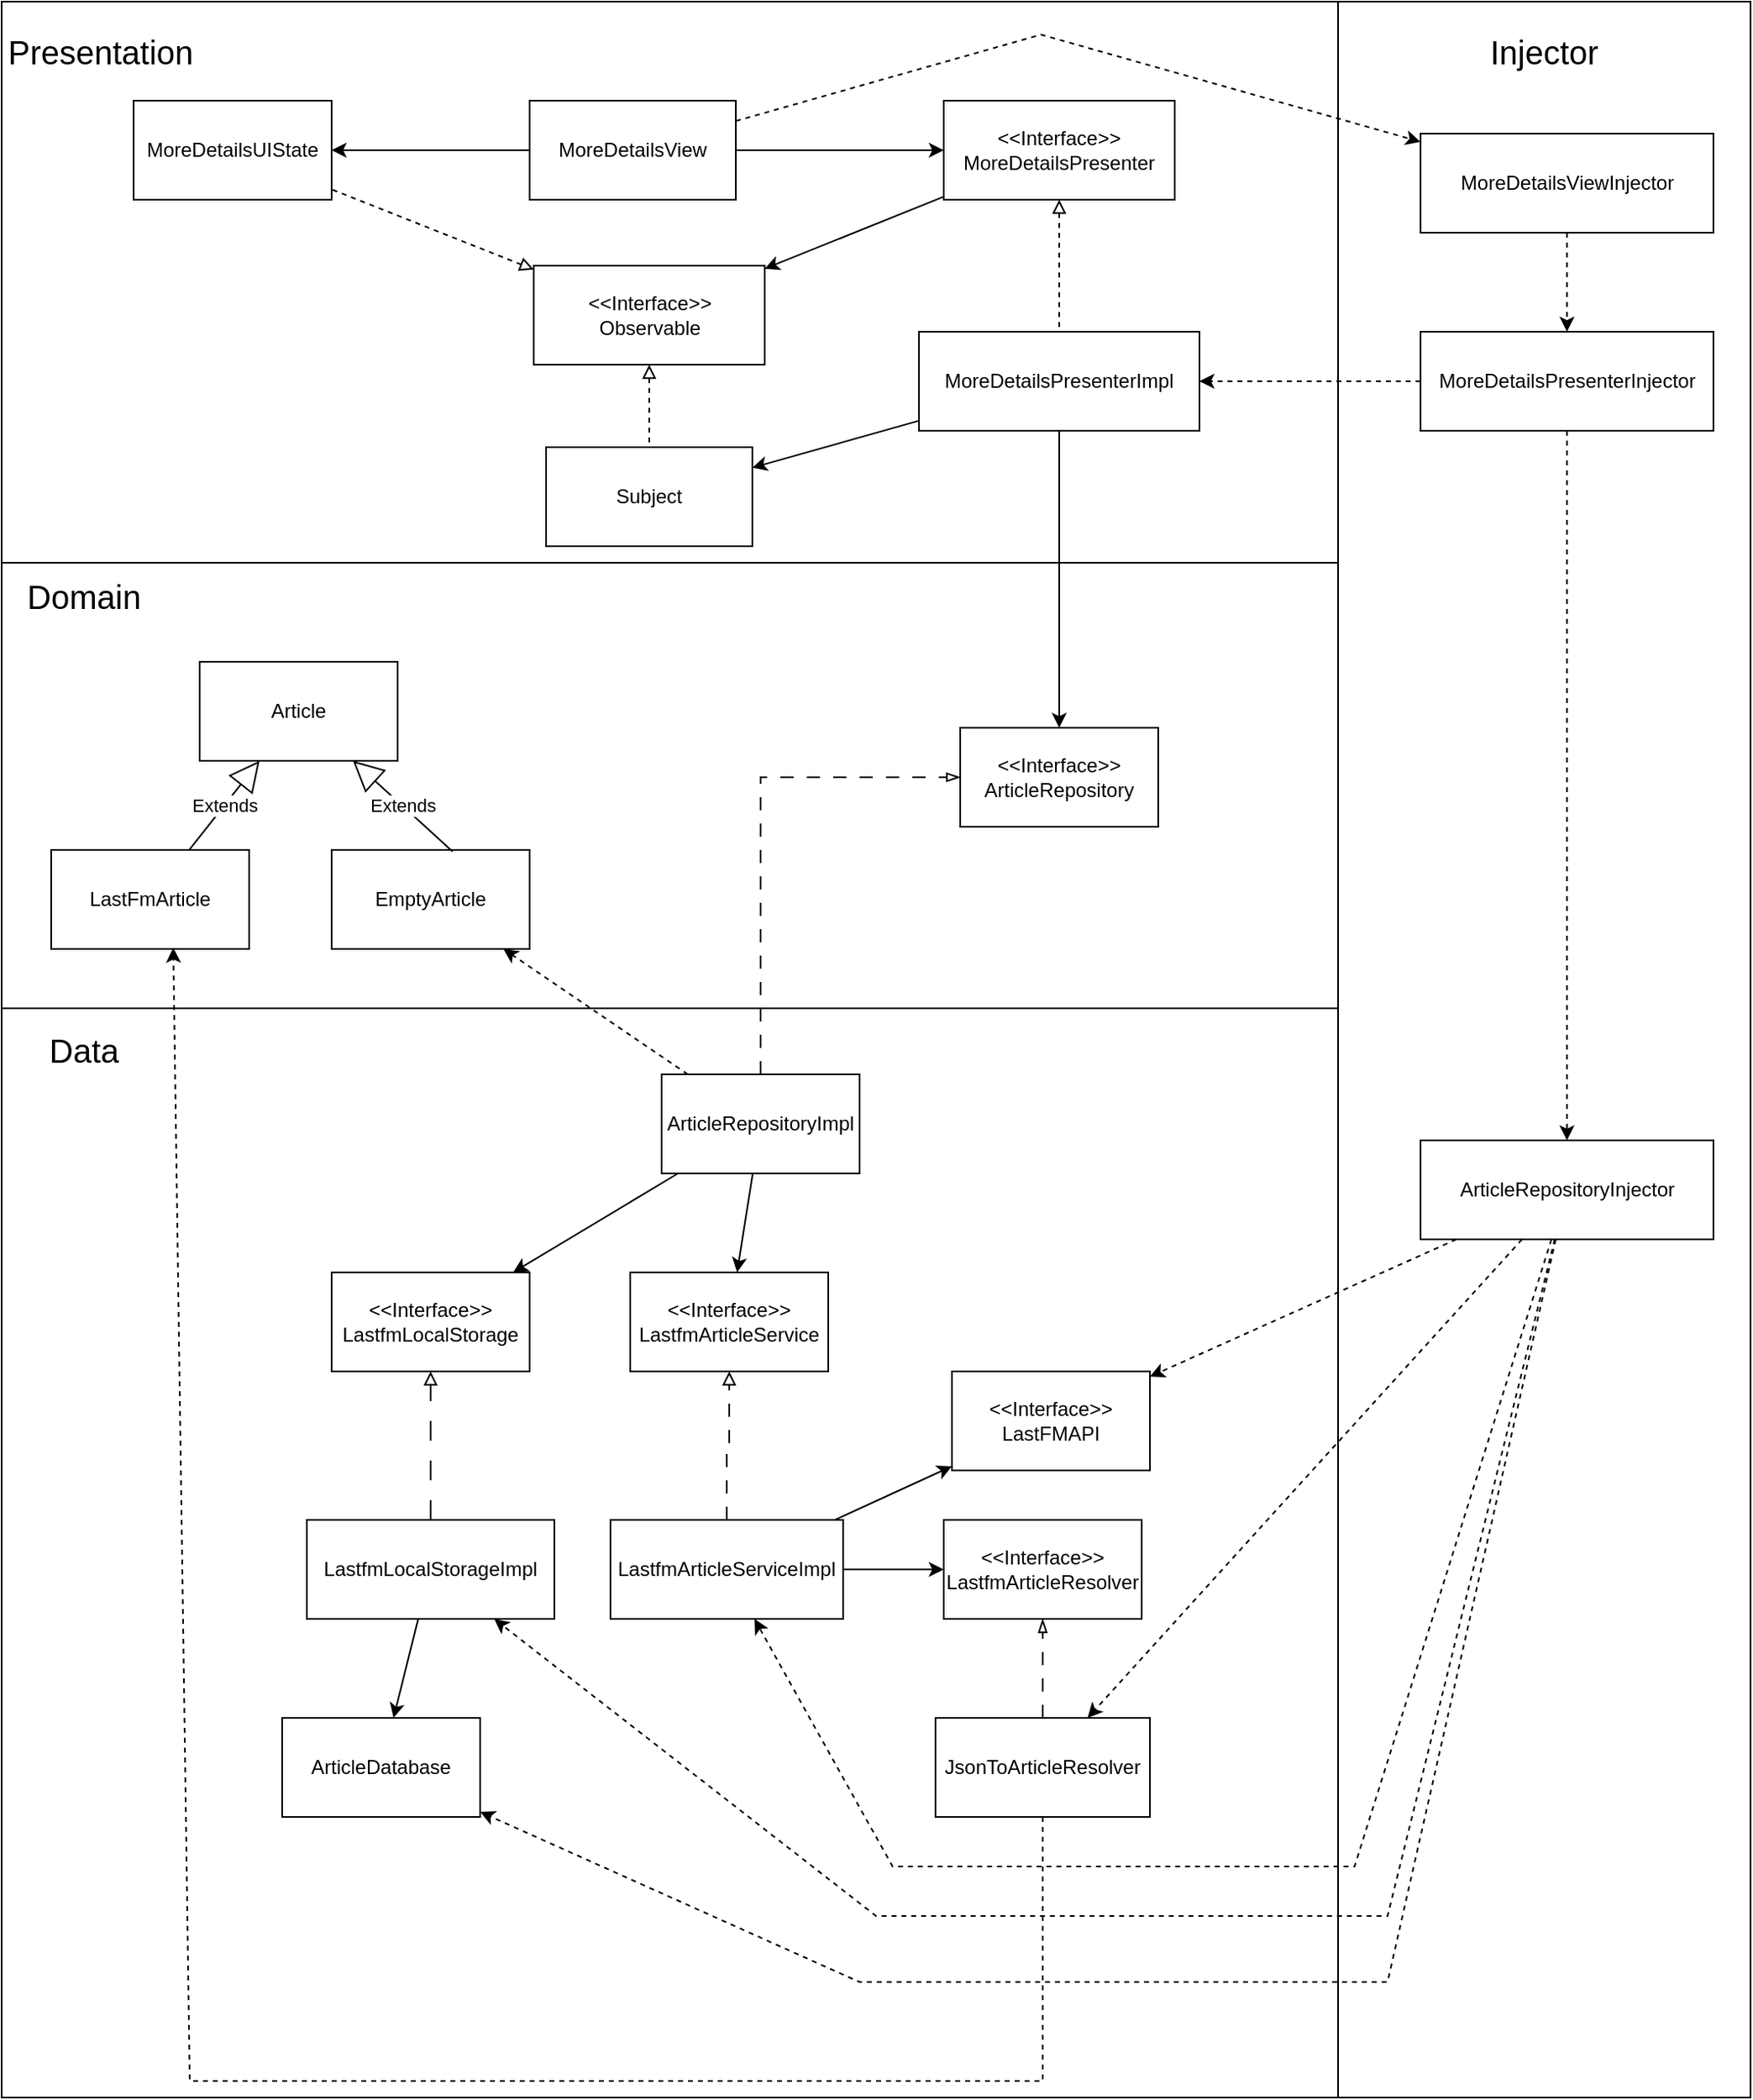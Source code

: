 <mxfile version="24.3.1" type="device">
  <diagram name="Página-1" id="BCXv40WFk7sCB6Hej2--">
    <mxGraphModel dx="3124" dy="1690" grid="1" gridSize="10" guides="1" tooltips="1" connect="1" arrows="1" fold="1" page="1" pageScale="1" pageWidth="827" pageHeight="1169" math="0" shadow="0">
      <root>
        <mxCell id="0" />
        <mxCell id="1" parent="0" />
        <mxCell id="TBtc9OhAfgtJWs3fjQMd-46" value="" style="rounded=0;whiteSpace=wrap;html=1;" vertex="1" parent="1">
          <mxGeometry x="810" y="10" width="250" height="1270" as="geometry" />
        </mxCell>
        <mxCell id="TBtc9OhAfgtJWs3fjQMd-45" value="" style="rounded=0;whiteSpace=wrap;html=1;" vertex="1" parent="1">
          <mxGeometry y="610" width="810" height="670" as="geometry" />
        </mxCell>
        <mxCell id="TBtc9OhAfgtJWs3fjQMd-44" value="" style="rounded=0;whiteSpace=wrap;html=1;" vertex="1" parent="1">
          <mxGeometry y="350" width="810" height="270" as="geometry" />
        </mxCell>
        <mxCell id="TBtc9OhAfgtJWs3fjQMd-43" value="" style="rounded=0;whiteSpace=wrap;html=1;" vertex="1" parent="1">
          <mxGeometry y="10" width="810" height="340" as="geometry" />
        </mxCell>
        <mxCell id="c734w6c-eVpLBY2QEzrI-2" value="Article" style="rounded=0;whiteSpace=wrap;html=1;" parent="1" vertex="1">
          <mxGeometry x="120" y="410" width="120" height="60" as="geometry" />
        </mxCell>
        <mxCell id="c734w6c-eVpLBY2QEzrI-26" style="edgeStyle=orthogonalEdgeStyle;rounded=0;orthogonalLoop=1;jettySize=auto;html=1;exitX=0.5;exitY=0;exitDx=0;exitDy=0;dashed=1;dashPattern=8 8;endArrow=blockThin;endFill=0;" parent="1" source="c734w6c-eVpLBY2QEzrI-3" target="c734w6c-eVpLBY2QEzrI-9" edge="1">
          <mxGeometry relative="1" as="geometry">
            <Array as="points">
              <mxPoint x="460" y="620" />
              <mxPoint x="460" y="450" />
            </Array>
          </mxGeometry>
        </mxCell>
        <mxCell id="c734w6c-eVpLBY2QEzrI-3" value="ArticleRepositoryImpl" style="rounded=0;whiteSpace=wrap;html=1;" parent="1" vertex="1">
          <mxGeometry x="400" y="660" width="120" height="60" as="geometry" />
        </mxCell>
        <mxCell id="c734w6c-eVpLBY2QEzrI-4" value="ArticleRepositoryInjector" style="rounded=0;whiteSpace=wrap;html=1;" parent="1" vertex="1">
          <mxGeometry x="860" y="700" width="177.5" height="60" as="geometry" />
        </mxCell>
        <mxCell id="c734w6c-eVpLBY2QEzrI-5" value="&lt;div&gt;&amp;lt;&amp;lt;Interface&amp;gt;&amp;gt;&lt;/div&gt;MoreDetailsPresenter" style="rounded=0;whiteSpace=wrap;html=1;" parent="1" vertex="1">
          <mxGeometry x="571" y="70" width="140" height="60" as="geometry" />
        </mxCell>
        <mxCell id="c734w6c-eVpLBY2QEzrI-6" value="MoreDetailsUIState" style="rounded=0;whiteSpace=wrap;html=1;" parent="1" vertex="1">
          <mxGeometry x="80" y="70" width="120" height="60" as="geometry" />
        </mxCell>
        <mxCell id="c734w6c-eVpLBY2QEzrI-27" style="edgeStyle=orthogonalEdgeStyle;rounded=0;orthogonalLoop=1;jettySize=auto;html=1;" parent="1" source="c734w6c-eVpLBY2QEzrI-7" edge="1" target="c734w6c-eVpLBY2QEzrI-5">
          <mxGeometry relative="1" as="geometry">
            <mxPoint x="560" y="120" as="targetPoint" />
            <Array as="points" />
          </mxGeometry>
        </mxCell>
        <mxCell id="c734w6c-eVpLBY2QEzrI-7" value="MoreDetailsView" style="rounded=0;whiteSpace=wrap;html=1;" parent="1" vertex="1">
          <mxGeometry x="320" y="70" width="125" height="60" as="geometry" />
        </mxCell>
        <mxCell id="c734w6c-eVpLBY2QEzrI-9" value="&amp;lt;&amp;lt;Interface&amp;gt;&amp;gt;&lt;div&gt;ArticleRepository&lt;/div&gt;" style="rounded=0;whiteSpace=wrap;html=1;" parent="1" vertex="1">
          <mxGeometry x="581" y="450" width="120" height="60" as="geometry" />
        </mxCell>
        <mxCell id="c734w6c-eVpLBY2QEzrI-12" value="MoreDetailsPresenterImpl" style="rounded=0;whiteSpace=wrap;html=1;" parent="1" vertex="1">
          <mxGeometry x="556" y="210" width="170" height="60" as="geometry" />
        </mxCell>
        <mxCell id="c734w6c-eVpLBY2QEzrI-13" value="" style="endArrow=none;dashed=1;html=1;rounded=0;startArrow=block;startFill=0;exitX=0.5;exitY=1;exitDx=0;exitDy=0;" parent="1" edge="1" target="c734w6c-eVpLBY2QEzrI-12" source="c734w6c-eVpLBY2QEzrI-5">
          <mxGeometry width="50" height="50" relative="1" as="geometry">
            <mxPoint x="640" y="160" as="sourcePoint" />
            <mxPoint x="640" y="270" as="targetPoint" />
          </mxGeometry>
        </mxCell>
        <mxCell id="c734w6c-eVpLBY2QEzrI-14" value="" style="endArrow=classic;html=1;rounded=0;exitX=0;exitY=0.5;exitDx=0;exitDy=0;entryX=1;entryY=0.5;entryDx=0;entryDy=0;" parent="1" source="c734w6c-eVpLBY2QEzrI-7" target="c734w6c-eVpLBY2QEzrI-6" edge="1">
          <mxGeometry width="50" height="50" relative="1" as="geometry">
            <mxPoint x="205" y="70" as="sourcePoint" />
            <mxPoint x="255" y="20" as="targetPoint" />
          </mxGeometry>
        </mxCell>
        <mxCell id="c734w6c-eVpLBY2QEzrI-17" value="" style="endArrow=classic;html=1;rounded=0;dashed=1;" parent="1" source="c734w6c-eVpLBY2QEzrI-7" edge="1" target="TBtc9OhAfgtJWs3fjQMd-17">
          <mxGeometry width="50" height="50" relative="1" as="geometry">
            <mxPoint x="480.0" y="38.34" as="sourcePoint" />
            <mxPoint x="926.25" y="29.999" as="targetPoint" />
            <Array as="points">
              <mxPoint x="630" y="30" />
            </Array>
          </mxGeometry>
        </mxCell>
        <mxCell id="c734w6c-eVpLBY2QEzrI-24" value="ArticleDatabase" style="rounded=0;whiteSpace=wrap;html=1;" parent="1" vertex="1">
          <mxGeometry x="170" y="1050" width="120" height="60" as="geometry" />
        </mxCell>
        <mxCell id="c734w6c-eVpLBY2QEzrI-39" style="edgeStyle=orthogonalEdgeStyle;rounded=0;orthogonalLoop=1;jettySize=auto;html=1;entryX=0.5;entryY=1;entryDx=0;entryDy=0;dashed=1;dashPattern=12 12;endArrow=block;endFill=0;" parent="1" source="c734w6c-eVpLBY2QEzrI-28" target="c734w6c-eVpLBY2QEzrI-37" edge="1">
          <mxGeometry relative="1" as="geometry" />
        </mxCell>
        <mxCell id="c734w6c-eVpLBY2QEzrI-28" value="LastfmLocalStorageImpl" style="rounded=0;whiteSpace=wrap;html=1;" parent="1" vertex="1">
          <mxGeometry x="185" y="930" width="150" height="60" as="geometry" />
        </mxCell>
        <mxCell id="c734w6c-eVpLBY2QEzrI-29" value="&lt;div&gt;&amp;lt;&amp;lt;Interface&amp;gt;&amp;gt;&lt;/div&gt;LastfmArticleService" style="rounded=0;whiteSpace=wrap;html=1;" parent="1" vertex="1">
          <mxGeometry x="381" y="780" width="120" height="60" as="geometry" />
        </mxCell>
        <mxCell id="c734w6c-eVpLBY2QEzrI-33" style="edgeStyle=orthogonalEdgeStyle;rounded=0;orthogonalLoop=1;jettySize=auto;html=1;entryX=0.5;entryY=1;entryDx=0;entryDy=0;endArrow=block;endFill=0;dashed=1;dashPattern=8 8;" parent="1" source="c734w6c-eVpLBY2QEzrI-30" target="c734w6c-eVpLBY2QEzrI-29" edge="1">
          <mxGeometry relative="1" as="geometry" />
        </mxCell>
        <mxCell id="c734w6c-eVpLBY2QEzrI-30" value="&lt;div&gt;&lt;span style=&quot;background-color: initial;&quot;&gt;LastfmArticleServiceImpl&lt;/span&gt;&lt;br&gt;&lt;/div&gt;" style="rounded=0;whiteSpace=wrap;html=1;" parent="1" vertex="1">
          <mxGeometry x="369" y="930" width="141" height="60" as="geometry" />
        </mxCell>
        <mxCell id="c734w6c-eVpLBY2QEzrI-31" value="&amp;lt;&amp;lt;Interface&amp;gt;&amp;gt;&lt;div&gt;LastfmArticleResolver&lt;/div&gt;" style="rounded=0;whiteSpace=wrap;html=1;" parent="1" vertex="1">
          <mxGeometry x="571" y="930" width="120" height="60" as="geometry" />
        </mxCell>
        <mxCell id="c734w6c-eVpLBY2QEzrI-36" style="edgeStyle=orthogonalEdgeStyle;rounded=0;orthogonalLoop=1;jettySize=auto;html=1;entryX=0.5;entryY=1;entryDx=0;entryDy=0;dashed=1;dashPattern=8 8;endArrow=blockThin;endFill=0;" parent="1" source="c734w6c-eVpLBY2QEzrI-32" target="c734w6c-eVpLBY2QEzrI-31" edge="1">
          <mxGeometry relative="1" as="geometry" />
        </mxCell>
        <mxCell id="c734w6c-eVpLBY2QEzrI-32" value="JsonToArticleResolver" style="rounded=0;whiteSpace=wrap;html=1;" parent="1" vertex="1">
          <mxGeometry x="566" y="1050" width="130" height="60" as="geometry" />
        </mxCell>
        <mxCell id="c734w6c-eVpLBY2QEzrI-37" value="&lt;div&gt;&amp;lt;&amp;lt;Interface&amp;gt;&amp;gt;&lt;/div&gt;LastfmLocalStorage" style="rounded=0;whiteSpace=wrap;html=1;" parent="1" vertex="1">
          <mxGeometry x="200" y="780" width="120" height="60" as="geometry" />
        </mxCell>
        <mxCell id="c734w6c-eVpLBY2QEzrI-42" value="&lt;div&gt;&amp;lt;&amp;lt;Interface&amp;gt;&amp;gt;&lt;/div&gt;&lt;div&gt;&lt;span style=&quot;background-color: initial;&quot;&gt;LastFMAPI&lt;/span&gt;&lt;br&gt;&lt;/div&gt;" style="rounded=0;whiteSpace=wrap;html=1;" parent="1" vertex="1">
          <mxGeometry x="576" y="840" width="120" height="60" as="geometry" />
        </mxCell>
        <mxCell id="TBtc9OhAfgtJWs3fjQMd-3" value="" style="endArrow=classic;html=1;rounded=0;" edge="1" parent="1" source="c734w6c-eVpLBY2QEzrI-12" target="c734w6c-eVpLBY2QEzrI-9">
          <mxGeometry width="50" height="50" relative="1" as="geometry">
            <mxPoint x="270" y="310" as="sourcePoint" />
            <mxPoint x="320" y="260" as="targetPoint" />
          </mxGeometry>
        </mxCell>
        <mxCell id="TBtc9OhAfgtJWs3fjQMd-4" value="LastFmArticle" style="rounded=0;whiteSpace=wrap;html=1;" vertex="1" parent="1">
          <mxGeometry x="30" y="524" width="120" height="60" as="geometry" />
        </mxCell>
        <mxCell id="TBtc9OhAfgtJWs3fjQMd-5" value="EmptyArticle" style="rounded=0;whiteSpace=wrap;html=1;" vertex="1" parent="1">
          <mxGeometry x="200" y="524" width="120" height="60" as="geometry" />
        </mxCell>
        <mxCell id="TBtc9OhAfgtJWs3fjQMd-8" value="Extends" style="endArrow=block;endSize=16;endFill=0;html=1;rounded=0;exitX=0.611;exitY=0.016;exitDx=0;exitDy=0;exitPerimeter=0;" edge="1" parent="1" source="TBtc9OhAfgtJWs3fjQMd-5" target="c734w6c-eVpLBY2QEzrI-2">
          <mxGeometry width="160" relative="1" as="geometry">
            <mxPoint x="250" y="469.71" as="sourcePoint" />
            <mxPoint x="410" y="469.71" as="targetPoint" />
          </mxGeometry>
        </mxCell>
        <mxCell id="TBtc9OhAfgtJWs3fjQMd-9" value="Extends" style="endArrow=block;endSize=16;endFill=0;html=1;rounded=0;" edge="1" parent="1" source="TBtc9OhAfgtJWs3fjQMd-4" target="c734w6c-eVpLBY2QEzrI-2">
          <mxGeometry width="160" relative="1" as="geometry">
            <mxPoint x="276" y="501" as="sourcePoint" />
            <mxPoint x="213" y="420" as="targetPoint" />
          </mxGeometry>
        </mxCell>
        <mxCell id="TBtc9OhAfgtJWs3fjQMd-11" value="" style="endArrow=classic;html=1;rounded=0;" edge="1" parent="1" source="c734w6c-eVpLBY2QEzrI-3" target="c734w6c-eVpLBY2QEzrI-29">
          <mxGeometry width="50" height="50" relative="1" as="geometry">
            <mxPoint x="210" y="820" as="sourcePoint" />
            <mxPoint x="260" y="770" as="targetPoint" />
          </mxGeometry>
        </mxCell>
        <mxCell id="TBtc9OhAfgtJWs3fjQMd-12" value="" style="endArrow=classic;html=1;rounded=0;" edge="1" parent="1" source="c734w6c-eVpLBY2QEzrI-3" target="c734w6c-eVpLBY2QEzrI-37">
          <mxGeometry width="50" height="50" relative="1" as="geometry">
            <mxPoint x="457" y="690" as="sourcePoint" />
            <mxPoint x="444" y="810" as="targetPoint" />
          </mxGeometry>
        </mxCell>
        <mxCell id="TBtc9OhAfgtJWs3fjQMd-13" value="" style="endArrow=classic;html=1;rounded=0;" edge="1" parent="1" source="c734w6c-eVpLBY2QEzrI-28" target="c734w6c-eVpLBY2QEzrI-24">
          <mxGeometry width="50" height="50" relative="1" as="geometry">
            <mxPoint x="110" y="1030" as="sourcePoint" />
            <mxPoint x="160" y="980" as="targetPoint" />
          </mxGeometry>
        </mxCell>
        <mxCell id="TBtc9OhAfgtJWs3fjQMd-14" value="" style="endArrow=classic;html=1;rounded=0;" edge="1" parent="1" source="c734w6c-eVpLBY2QEzrI-30" target="c734w6c-eVpLBY2QEzrI-31">
          <mxGeometry width="50" height="50" relative="1" as="geometry">
            <mxPoint x="320" y="780" as="sourcePoint" />
            <mxPoint x="370" y="730" as="targetPoint" />
          </mxGeometry>
        </mxCell>
        <mxCell id="TBtc9OhAfgtJWs3fjQMd-15" value="" style="endArrow=classic;html=1;rounded=0;" edge="1" parent="1" source="c734w6c-eVpLBY2QEzrI-30" target="c734w6c-eVpLBY2QEzrI-42">
          <mxGeometry width="50" height="50" relative="1" as="geometry">
            <mxPoint x="290" y="990" as="sourcePoint" />
            <mxPoint x="340" y="940" as="targetPoint" />
          </mxGeometry>
        </mxCell>
        <mxCell id="TBtc9OhAfgtJWs3fjQMd-16" value="MoreDetailsPresenterInjector" style="rounded=0;whiteSpace=wrap;html=1;" vertex="1" parent="1">
          <mxGeometry x="860" y="210" width="177.5" height="60" as="geometry" />
        </mxCell>
        <mxCell id="TBtc9OhAfgtJWs3fjQMd-17" value="MoreDetailsViewInjector" style="rounded=0;whiteSpace=wrap;html=1;" vertex="1" parent="1">
          <mxGeometry x="860" y="90" width="177.5" height="60" as="geometry" />
        </mxCell>
        <mxCell id="TBtc9OhAfgtJWs3fjQMd-20" value="" style="endArrow=classic;html=1;rounded=0;dashed=1;" edge="1" parent="1" source="TBtc9OhAfgtJWs3fjQMd-17" target="TBtc9OhAfgtJWs3fjQMd-16">
          <mxGeometry width="50" height="50" relative="1" as="geometry">
            <mxPoint x="622.5" y="222" as="sourcePoint" />
            <mxPoint x="920" y="270" as="targetPoint" />
            <Array as="points" />
          </mxGeometry>
        </mxCell>
        <mxCell id="TBtc9OhAfgtJWs3fjQMd-23" value="" style="endArrow=classic;html=1;rounded=0;dashed=1;" edge="1" parent="1" source="TBtc9OhAfgtJWs3fjQMd-16" target="c734w6c-eVpLBY2QEzrI-4">
          <mxGeometry width="50" height="50" relative="1" as="geometry">
            <mxPoint x="940" y="310" as="sourcePoint" />
            <mxPoint x="940" y="430" as="targetPoint" />
            <Array as="points" />
          </mxGeometry>
        </mxCell>
        <mxCell id="TBtc9OhAfgtJWs3fjQMd-24" value="" style="endArrow=classic;html=1;rounded=0;dashed=1;" edge="1" parent="1" source="TBtc9OhAfgtJWs3fjQMd-16" target="c734w6c-eVpLBY2QEzrI-12">
          <mxGeometry width="50" height="50" relative="1" as="geometry">
            <mxPoint x="959" y="340" as="sourcePoint" />
            <mxPoint x="959" y="430" as="targetPoint" />
            <Array as="points" />
          </mxGeometry>
        </mxCell>
        <mxCell id="TBtc9OhAfgtJWs3fjQMd-25" value="" style="endArrow=classic;html=1;rounded=0;dashed=1;" edge="1" parent="1" source="c734w6c-eVpLBY2QEzrI-4" target="c734w6c-eVpLBY2QEzrI-42">
          <mxGeometry width="50" height="50" relative="1" as="geometry">
            <mxPoint x="872.804" y="740.0" as="sourcePoint" />
            <mxPoint x="700" y="820" as="targetPoint" />
            <Array as="points" />
          </mxGeometry>
        </mxCell>
        <mxCell id="TBtc9OhAfgtJWs3fjQMd-26" value="" style="endArrow=classic;html=1;rounded=0;dashed=1;" edge="1" parent="1" source="c734w6c-eVpLBY2QEzrI-4" target="c734w6c-eVpLBY2QEzrI-32">
          <mxGeometry width="50" height="50" relative="1" as="geometry">
            <mxPoint x="893" y="770" as="sourcePoint" />
            <mxPoint x="730" y="900" as="targetPoint" />
            <Array as="points" />
          </mxGeometry>
        </mxCell>
        <mxCell id="TBtc9OhAfgtJWs3fjQMd-27" value="" style="endArrow=classic;html=1;rounded=0;dashed=1;" edge="1" parent="1" source="c734w6c-eVpLBY2QEzrI-4" target="c734w6c-eVpLBY2QEzrI-24">
          <mxGeometry width="50" height="50" relative="1" as="geometry">
            <mxPoint x="903" y="780" as="sourcePoint" />
            <mxPoint x="666" y="1060" as="targetPoint" />
            <Array as="points">
              <mxPoint x="840" y="1210" />
              <mxPoint x="520" y="1210" />
            </Array>
          </mxGeometry>
        </mxCell>
        <mxCell id="TBtc9OhAfgtJWs3fjQMd-28" value="" style="endArrow=classic;html=1;rounded=0;dashed=1;" edge="1" parent="1" source="c734w6c-eVpLBY2QEzrI-4" target="c734w6c-eVpLBY2QEzrI-30">
          <mxGeometry width="50" height="50" relative="1" as="geometry">
            <mxPoint x="950" y="770" as="sourcePoint" />
            <mxPoint x="300" y="1107" as="targetPoint" />
            <Array as="points">
              <mxPoint x="820" y="1140" />
              <mxPoint x="680" y="1140" />
              <mxPoint x="540" y="1140" />
            </Array>
          </mxGeometry>
        </mxCell>
        <mxCell id="TBtc9OhAfgtJWs3fjQMd-29" value="" style="endArrow=classic;html=1;rounded=0;dashed=1;" edge="1" parent="1" source="c734w6c-eVpLBY2QEzrI-4" target="c734w6c-eVpLBY2QEzrI-28">
          <mxGeometry width="50" height="50" relative="1" as="geometry">
            <mxPoint x="950" y="770" as="sourcePoint" />
            <mxPoint x="300" y="1107" as="targetPoint" />
            <Array as="points">
              <mxPoint x="840" y="1170" />
              <mxPoint x="530" y="1170" />
            </Array>
          </mxGeometry>
        </mxCell>
        <mxCell id="TBtc9OhAfgtJWs3fjQMd-32" value="" style="endArrow=classic;html=1;rounded=0;dashed=1;entryX=0.617;entryY=0.988;entryDx=0;entryDy=0;entryPerimeter=0;" edge="1" parent="1" source="c734w6c-eVpLBY2QEzrI-32" target="TBtc9OhAfgtJWs3fjQMd-4">
          <mxGeometry width="50" height="50" relative="1" as="geometry">
            <mxPoint x="200" y="1010" as="sourcePoint" />
            <mxPoint x="18" y="1093" as="targetPoint" />
            <Array as="points">
              <mxPoint x="631" y="1270" />
              <mxPoint x="114" y="1270" />
            </Array>
          </mxGeometry>
        </mxCell>
        <mxCell id="TBtc9OhAfgtJWs3fjQMd-33" value="" style="endArrow=classic;html=1;rounded=0;dashed=1;" edge="1" parent="1" source="c734w6c-eVpLBY2QEzrI-3" target="TBtc9OhAfgtJWs3fjQMd-5">
          <mxGeometry width="50" height="50" relative="1" as="geometry">
            <mxPoint x="576" y="1075" as="sourcePoint" />
            <mxPoint x="124" y="539" as="targetPoint" />
            <Array as="points" />
          </mxGeometry>
        </mxCell>
        <mxCell id="TBtc9OhAfgtJWs3fjQMd-35" value="&lt;div&gt;&amp;lt;&amp;lt;Interface&amp;gt;&amp;gt;&lt;/div&gt;&lt;div&gt;Observable&lt;/div&gt;" style="rounded=0;whiteSpace=wrap;html=1;" vertex="1" parent="1">
          <mxGeometry x="322.5" y="170" width="140" height="60" as="geometry" />
        </mxCell>
        <mxCell id="TBtc9OhAfgtJWs3fjQMd-36" value="" style="endArrow=classic;html=1;rounded=0;" edge="1" parent="1" source="c734w6c-eVpLBY2QEzrI-5" target="TBtc9OhAfgtJWs3fjQMd-35">
          <mxGeometry width="50" height="50" relative="1" as="geometry">
            <mxPoint x="430" y="350" as="sourcePoint" />
            <mxPoint x="480" y="300" as="targetPoint" />
          </mxGeometry>
        </mxCell>
        <mxCell id="TBtc9OhAfgtJWs3fjQMd-38" value="Subject" style="rounded=0;whiteSpace=wrap;html=1;" vertex="1" parent="1">
          <mxGeometry x="330" y="280" width="125" height="60" as="geometry" />
        </mxCell>
        <mxCell id="TBtc9OhAfgtJWs3fjQMd-39" value="" style="endArrow=none;dashed=1;html=1;rounded=0;startArrow=block;startFill=0;fontStyle=1" edge="1" parent="1" source="TBtc9OhAfgtJWs3fjQMd-35" target="TBtc9OhAfgtJWs3fjQMd-38">
          <mxGeometry width="50" height="50" relative="1" as="geometry">
            <mxPoint x="651" y="140" as="sourcePoint" />
            <mxPoint x="651" y="220" as="targetPoint" />
          </mxGeometry>
        </mxCell>
        <mxCell id="TBtc9OhAfgtJWs3fjQMd-41" value="" style="endArrow=classic;html=1;rounded=0;" edge="1" parent="1" source="c734w6c-eVpLBY2QEzrI-12" target="TBtc9OhAfgtJWs3fjQMd-38">
          <mxGeometry width="50" height="50" relative="1" as="geometry">
            <mxPoint x="430" y="210" as="sourcePoint" />
            <mxPoint x="480" y="160" as="targetPoint" />
          </mxGeometry>
        </mxCell>
        <mxCell id="TBtc9OhAfgtJWs3fjQMd-42" value="" style="endArrow=none;dashed=1;html=1;rounded=0;startArrow=block;startFill=0;" edge="1" parent="1" source="TBtc9OhAfgtJWs3fjQMd-35" target="c734w6c-eVpLBY2QEzrI-6">
          <mxGeometry width="50" height="50" relative="1" as="geometry">
            <mxPoint x="403" y="240" as="sourcePoint" />
            <mxPoint x="140" y="220" as="targetPoint" />
          </mxGeometry>
        </mxCell>
        <mxCell id="TBtc9OhAfgtJWs3fjQMd-47" value="&lt;font style=&quot;font-size: 20px;&quot;&gt;Presentation&lt;/font&gt;" style="rounded=0;whiteSpace=wrap;html=1;fillColor=none;strokeColor=none;" vertex="1" parent="1">
          <mxGeometry x="10" y="20" width="100" height="40" as="geometry" />
        </mxCell>
        <mxCell id="TBtc9OhAfgtJWs3fjQMd-48" value="&lt;font style=&quot;font-size: 20px;&quot;&gt;Domain&lt;/font&gt;" style="rounded=0;whiteSpace=wrap;html=1;strokeColor=none;gradientColor=default;fillColor=none;" vertex="1" parent="1">
          <mxGeometry y="350" width="100" height="40" as="geometry" />
        </mxCell>
        <mxCell id="TBtc9OhAfgtJWs3fjQMd-49" value="&lt;font style=&quot;font-size: 20px;&quot;&gt;Injector&lt;/font&gt;" style="rounded=0;whiteSpace=wrap;html=1;strokeColor=none;gradientColor=default;fillColor=none;" vertex="1" parent="1">
          <mxGeometry x="885" y="20" width="100" height="40" as="geometry" />
        </mxCell>
        <mxCell id="TBtc9OhAfgtJWs3fjQMd-50" value="&lt;font style=&quot;font-size: 20px;&quot;&gt;Data&lt;/font&gt;" style="rounded=0;whiteSpace=wrap;html=1;strokeColor=none;gradientColor=default;fillColor=none;" vertex="1" parent="1">
          <mxGeometry y="625" width="100" height="40" as="geometry" />
        </mxCell>
      </root>
    </mxGraphModel>
  </diagram>
</mxfile>

